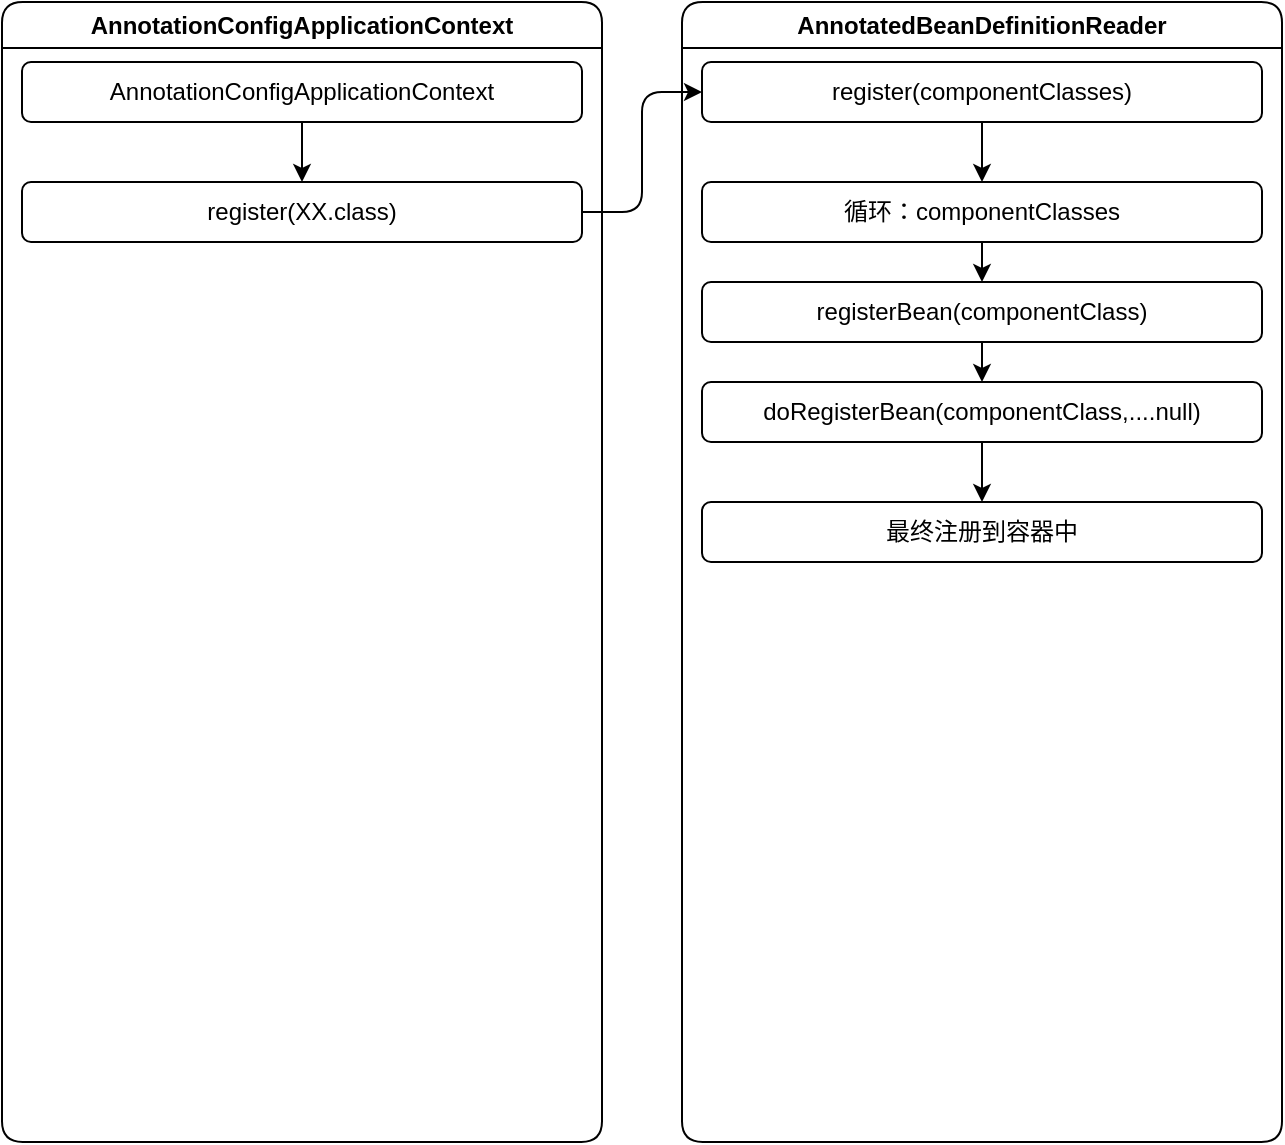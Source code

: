 <mxfile version="13.5.8" type="github">
  <diagram id="2rCr5sYkEA-KqJRIfa-U" name="第 1 页">
    <mxGraphModel dx="934" dy="544" grid="1" gridSize="10" guides="1" tooltips="1" connect="1" arrows="1" fold="1" page="1" pageScale="1" pageWidth="827" pageHeight="1169" math="0" shadow="0">
      <root>
        <mxCell id="0" />
        <mxCell id="1" parent="0" />
        <mxCell id="w-IKHhPdrbWpo2zzyIO_-1" value="AnnotationConfigApplicationContext" style="swimlane;whiteSpace=wrap;swimlaneFillColor=#ffffff;glass=0;shadow=0;sketch=0;rounded=1;" vertex="1" parent="1">
          <mxGeometry x="30.0" y="160.0" width="300" height="570" as="geometry" />
        </mxCell>
        <mxCell id="w-IKHhPdrbWpo2zzyIO_-2" value="AnnotationConfigApplicationContext" style="whiteSpace=wrap;html=1;rounded=1;" vertex="1" parent="w-IKHhPdrbWpo2zzyIO_-1">
          <mxGeometry x="10.0" y="30.0" width="280" height="30" as="geometry" />
        </mxCell>
        <mxCell id="w-IKHhPdrbWpo2zzyIO_-3" value="register(XX.class)" style="whiteSpace=wrap;html=1;rounded=1;" vertex="1" parent="w-IKHhPdrbWpo2zzyIO_-1">
          <mxGeometry x="10.0" y="90.0" width="280" height="30" as="geometry" />
        </mxCell>
        <mxCell id="w-IKHhPdrbWpo2zzyIO_-4" value="" style="edgeStyle=orthogonalEdgeStyle;orthogonalLoop=1;jettySize=auto;html=1;" edge="1" parent="w-IKHhPdrbWpo2zzyIO_-1" source="w-IKHhPdrbWpo2zzyIO_-2" target="w-IKHhPdrbWpo2zzyIO_-3">
          <mxGeometry relative="1" as="geometry" />
        </mxCell>
        <mxCell id="w-IKHhPdrbWpo2zzyIO_-5" value="AnnotatedBeanDefinitionReader" style="swimlane;whiteSpace=wrap;swimlaneFillColor=#ffffff;glass=0;shadow=0;sketch=0;rounded=1;" vertex="1" parent="1">
          <mxGeometry x="370.0" y="160.0" width="300.0" height="570" as="geometry" />
        </mxCell>
        <mxCell id="w-IKHhPdrbWpo2zzyIO_-9" value="register(componentClasses)" style="whiteSpace=wrap;html=1;rounded=1;" vertex="1" parent="w-IKHhPdrbWpo2zzyIO_-5">
          <mxGeometry x="10.0" y="30.0" width="280" height="30" as="geometry" />
        </mxCell>
        <mxCell id="w-IKHhPdrbWpo2zzyIO_-11" value="循环：componentClasses" style="whiteSpace=wrap;html=1;rounded=1;" vertex="1" parent="w-IKHhPdrbWpo2zzyIO_-5">
          <mxGeometry x="10.0" y="90.0" width="280" height="30" as="geometry" />
        </mxCell>
        <mxCell id="w-IKHhPdrbWpo2zzyIO_-12" value="" style="edgeStyle=orthogonalEdgeStyle;orthogonalLoop=1;jettySize=auto;html=1;" edge="1" parent="w-IKHhPdrbWpo2zzyIO_-5" source="w-IKHhPdrbWpo2zzyIO_-9" target="w-IKHhPdrbWpo2zzyIO_-11">
          <mxGeometry relative="1" as="geometry" />
        </mxCell>
        <mxCell id="w-IKHhPdrbWpo2zzyIO_-13" value="registerBean(componentClass)" style="whiteSpace=wrap;html=1;rounded=1;" vertex="1" parent="w-IKHhPdrbWpo2zzyIO_-5">
          <mxGeometry x="10.0" y="140.0" width="280" height="30" as="geometry" />
        </mxCell>
        <mxCell id="w-IKHhPdrbWpo2zzyIO_-14" value="" style="edgeStyle=orthogonalEdgeStyle;orthogonalLoop=1;jettySize=auto;html=1;" edge="1" parent="w-IKHhPdrbWpo2zzyIO_-5" source="w-IKHhPdrbWpo2zzyIO_-11" target="w-IKHhPdrbWpo2zzyIO_-13">
          <mxGeometry relative="1" as="geometry" />
        </mxCell>
        <mxCell id="w-IKHhPdrbWpo2zzyIO_-15" value="doRegisterBean(componentClass,....null)" style="whiteSpace=wrap;html=1;rounded=1;" vertex="1" parent="w-IKHhPdrbWpo2zzyIO_-5">
          <mxGeometry x="10.0" y="190.0" width="280" height="30" as="geometry" />
        </mxCell>
        <mxCell id="w-IKHhPdrbWpo2zzyIO_-16" value="" style="edgeStyle=orthogonalEdgeStyle;orthogonalLoop=1;jettySize=auto;html=1;" edge="1" parent="w-IKHhPdrbWpo2zzyIO_-5" source="w-IKHhPdrbWpo2zzyIO_-13" target="w-IKHhPdrbWpo2zzyIO_-15">
          <mxGeometry relative="1" as="geometry" />
        </mxCell>
        <mxCell id="w-IKHhPdrbWpo2zzyIO_-17" value="最终注册到容器中" style="whiteSpace=wrap;html=1;rounded=1;" vertex="1" parent="w-IKHhPdrbWpo2zzyIO_-5">
          <mxGeometry x="10.0" y="250.0" width="280" height="30" as="geometry" />
        </mxCell>
        <mxCell id="w-IKHhPdrbWpo2zzyIO_-18" value="" style="edgeStyle=orthogonalEdgeStyle;orthogonalLoop=1;jettySize=auto;html=1;" edge="1" parent="w-IKHhPdrbWpo2zzyIO_-5" source="w-IKHhPdrbWpo2zzyIO_-15" target="w-IKHhPdrbWpo2zzyIO_-17">
          <mxGeometry relative="1" as="geometry" />
        </mxCell>
        <mxCell id="w-IKHhPdrbWpo2zzyIO_-10" style="edgeStyle=orthogonalEdgeStyle;orthogonalLoop=1;jettySize=auto;html=1;entryX=0;entryY=0.5;entryDx=0;entryDy=0;" edge="1" parent="1" source="w-IKHhPdrbWpo2zzyIO_-3" target="w-IKHhPdrbWpo2zzyIO_-9">
          <mxGeometry relative="1" as="geometry" />
        </mxCell>
      </root>
    </mxGraphModel>
  </diagram>
</mxfile>
